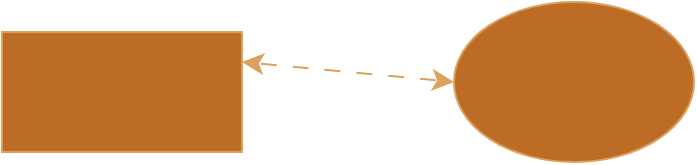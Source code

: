 <mxfile version="24.6.4" type="github">
  <diagram name="Page-1" id="Cic60aHTllOr6LL9wVc_">
    <mxGraphModel dx="880" dy="1963" grid="0" gridSize="10" guides="1" tooltips="1" connect="1" arrows="1" fold="1" page="1" pageScale="1" pageWidth="827" pageHeight="1169" math="0" shadow="0">
      <root>
        <mxCell id="0" />
        <mxCell id="1" parent="0" />
        <mxCell id="RYFUH4lwAVfl-OstdU3m-1" value="" style="rounded=0;whiteSpace=wrap;html=1;labelBackgroundColor=none;fillColor=#BC6C25;strokeColor=#DDA15E;fontColor=#FEFAE0;" vertex="1" parent="1">
          <mxGeometry x="246" y="-163" width="120" height="60" as="geometry" />
        </mxCell>
        <mxCell id="RYFUH4lwAVfl-OstdU3m-2" value="" style="ellipse;whiteSpace=wrap;html=1;labelBackgroundColor=none;fillColor=#BC6C25;strokeColor=#DDA15E;fontColor=#FEFAE0;" vertex="1" parent="1">
          <mxGeometry x="472" y="-178" width="120" height="80" as="geometry" />
        </mxCell>
        <mxCell id="RYFUH4lwAVfl-OstdU3m-3" value="" style="endArrow=classic;startArrow=classic;html=1;rounded=0;fontSize=12;startSize=8;endSize=8;curved=1;exitX=1;exitY=0.25;exitDx=0;exitDy=0;entryX=0;entryY=0.5;entryDx=0;entryDy=0;flowAnimation=1;labelBackgroundColor=none;strokeColor=#DDA15E;fontColor=default;" edge="1" parent="1" source="RYFUH4lwAVfl-OstdU3m-1" target="RYFUH4lwAVfl-OstdU3m-2">
          <mxGeometry width="50" height="50" relative="1" as="geometry">
            <mxPoint x="330" y="-12" as="sourcePoint" />
            <mxPoint x="380" y="-62" as="targetPoint" />
          </mxGeometry>
        </mxCell>
      </root>
    </mxGraphModel>
  </diagram>
</mxfile>
